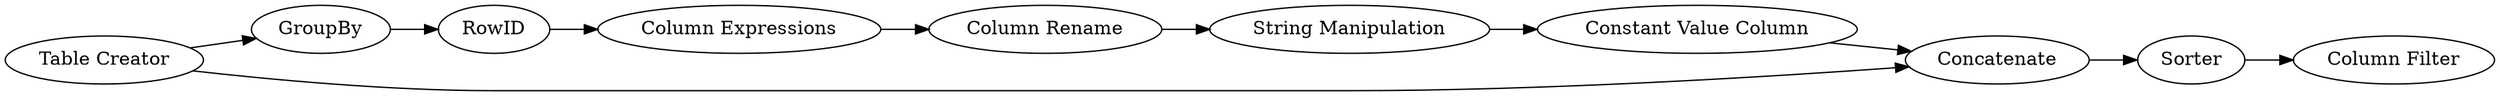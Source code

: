 digraph {
	1 [label="Table Creator"]
	2 [label=GroupBy]
	3 [label=RowID]
	5 [label="Column Expressions"]
	6 [label=Concatenate]
	7 [label="Column Rename"]
	8 [label="String Manipulation"]
	9 [label="Constant Value Column"]
	10 [label=Sorter]
	11 [label="Column Filter"]
	1 -> 2
	1 -> 6
	2 -> 3
	3 -> 5
	5 -> 7
	6 -> 10
	7 -> 8
	8 -> 9
	9 -> 6
	10 -> 11
	rankdir=LR
}
